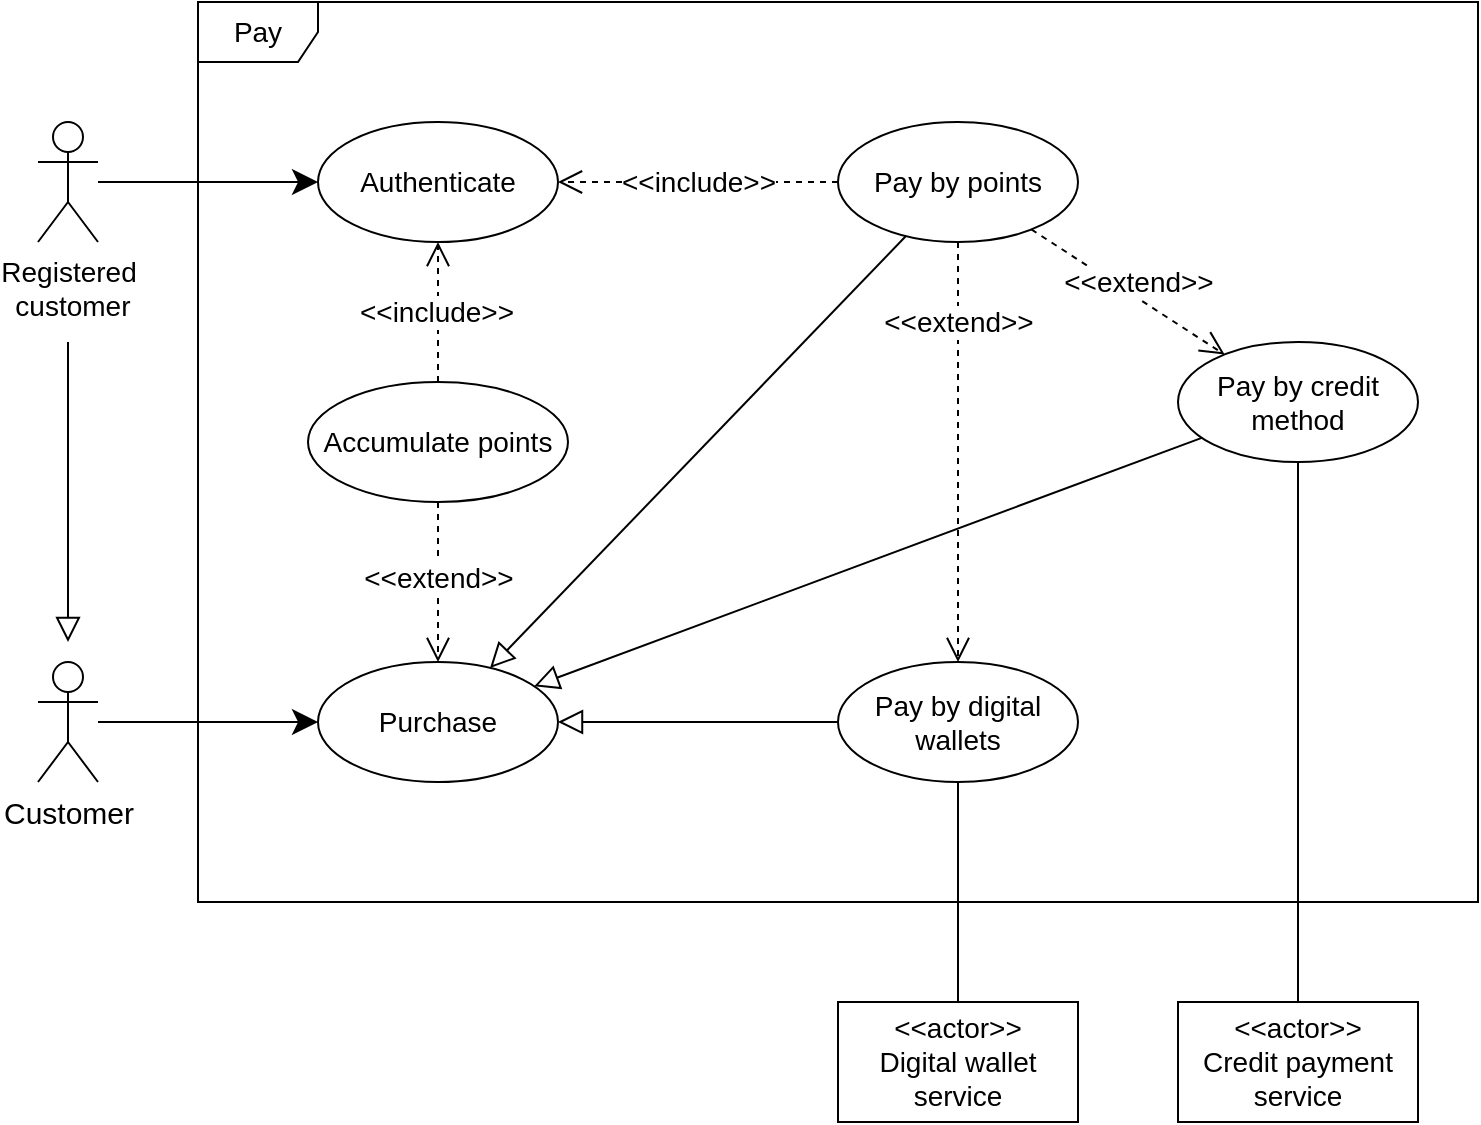 <mxfile>
    <diagram id="euN2Qpa1jMs72AbPiXc1" name="Page-1">
        <mxGraphModel dx="1088" dy="512" grid="1" gridSize="10" guides="1" tooltips="1" connect="1" arrows="1" fold="1" page="1" pageScale="1" pageWidth="850" pageHeight="1100" math="0" shadow="0">
            <root>
                <mxCell id="0"/>
                <mxCell id="1" parent="0"/>
                <mxCell id="77" value="Pay" style="shape=umlFrame;whiteSpace=wrap;html=1;rounded=0;sketch=0;fontSize=14;" parent="1" vertex="1">
                    <mxGeometry x="120" y="300" width="640" height="450" as="geometry"/>
                </mxCell>
                <mxCell id="6" value="&lt;font style=&quot;font-size: 15px&quot;&gt;Customer&lt;/font&gt;" style="shape=umlActor;verticalLabelPosition=bottom;verticalAlign=top;html=1;outlineConnect=0;rounded=0;sketch=0;fontSize=14;" parent="1" vertex="1">
                    <mxGeometry x="40" y="630" width="30" height="60" as="geometry"/>
                </mxCell>
                <mxCell id="68" value="Registered&lt;br style=&quot;font-size: 14px;&quot;&gt;&amp;nbsp;customer" style="shape=umlActor;verticalLabelPosition=bottom;verticalAlign=top;html=1;outlineConnect=0;rounded=0;sketch=0;fontSize=14;" parent="1" vertex="1">
                    <mxGeometry x="40" y="360" width="30" height="60" as="geometry"/>
                </mxCell>
                <mxCell id="31" value="" style="rounded=0;orthogonalLoop=1;jettySize=auto;html=1;endArrow=classic;endFill=1;endSize=10;fontSize=14;" parent="1" source="68" target="30" edge="1">
                    <mxGeometry relative="1" as="geometry"/>
                </mxCell>
                <mxCell id="69" value="" style="endArrow=none;html=1;startArrow=block;startFill=0;endSize=10;startSize=10;sourcePerimeterSpacing=10;targetPerimeterSpacing=50;fontSize=14;" parent="1" source="6" target="68" edge="1">
                    <mxGeometry width="50" height="50" relative="1" as="geometry">
                        <mxPoint x="60" y="550" as="sourcePoint"/>
                        <mxPoint x="55" y="530" as="targetPoint"/>
                    </mxGeometry>
                </mxCell>
                <mxCell id="30" value="Authenticate" style="ellipse;whiteSpace=wrap;html=1;rounded=0;fontSize=14;sketch=0;" parent="1" vertex="1">
                    <mxGeometry x="180" y="360" width="120" height="60" as="geometry"/>
                </mxCell>
                <mxCell id="66" value="&amp;lt;&amp;lt;include&amp;gt;&amp;gt;" style="edgeStyle=none;rounded=0;orthogonalLoop=1;jettySize=auto;html=1;dashed=1;startArrow=none;startFill=0;endArrow=open;endFill=0;endSize=10;fontSize=14;" parent="1" source="65" target="30" edge="1">
                    <mxGeometry x="0.008" y="1" relative="1" as="geometry">
                        <mxPoint as="offset"/>
                    </mxGeometry>
                </mxCell>
                <mxCell id="65" value="Accumulate points" style="ellipse;whiteSpace=wrap;html=1;rounded=0;fontSize=14;sketch=0;" parent="1" vertex="1">
                    <mxGeometry x="175" y="490" width="130" height="60" as="geometry"/>
                </mxCell>
                <mxCell id="78" value="" style="edgeStyle=none;rounded=0;orthogonalLoop=1;jettySize=auto;html=1;startArrow=none;startFill=0;endArrow=classic;endFill=1;endSize=10;fontSize=14;" parent="1" source="6" target="73" edge="1">
                    <mxGeometry relative="1" as="geometry"/>
                </mxCell>
                <mxCell id="73" value="Purchase" style="ellipse;whiteSpace=wrap;html=1;rounded=0;verticalAlign=middle;sketch=0;fontSize=14;" parent="1" vertex="1">
                    <mxGeometry x="180" y="630" width="120" height="60" as="geometry"/>
                </mxCell>
                <mxCell id="103" style="rounded=1;sketch=0;orthogonalLoop=1;jettySize=auto;html=1;endArrow=block;endFill=0;startSize=10;endSize=10;jumpStyle=arc;jumpSize=8;" parent="1" source="75" target="73" edge="1">
                    <mxGeometry relative="1" as="geometry"/>
                </mxCell>
                <mxCell id="75" value="Pay by credit method" style="ellipse;whiteSpace=wrap;html=1;rounded=0;fontSize=14;sketch=0;" parent="1" vertex="1">
                    <mxGeometry x="610" y="470" width="120" height="60" as="geometry"/>
                </mxCell>
                <mxCell id="104" style="edgeStyle=none;rounded=1;sketch=0;orthogonalLoop=1;jettySize=auto;html=1;endArrow=block;endFill=0;startSize=10;endSize=10;" parent="1" source="76" target="73" edge="1">
                    <mxGeometry relative="1" as="geometry"/>
                </mxCell>
                <mxCell id="76" value="Pay by digital wallets" style="ellipse;whiteSpace=wrap;html=1;rounded=0;fontSize=14;sketch=0;" parent="1" vertex="1">
                    <mxGeometry x="440" y="630" width="120" height="60" as="geometry"/>
                </mxCell>
                <mxCell id="101" value="&amp;lt;&amp;lt;include&amp;gt;&amp;gt;" style="rounded=0;orthogonalLoop=1;jettySize=auto;html=1;endArrow=open;endFill=0;dashed=1;endSize=10;fontSize=14;" parent="1" source="93" target="30" edge="1">
                    <mxGeometry relative="1" as="geometry"/>
                </mxCell>
                <mxCell id="102" style="rounded=1;sketch=0;orthogonalLoop=1;jettySize=auto;html=1;endArrow=block;endFill=0;endSize=10;startSize=10;" parent="1" source="93" target="73" edge="1">
                    <mxGeometry relative="1" as="geometry"/>
                </mxCell>
                <mxCell id="105" style="edgeStyle=none;rounded=1;sketch=0;orthogonalLoop=1;jettySize=auto;html=1;endArrow=open;endFill=0;startSize=10;endSize=10;dashed=1;" parent="1" source="93" target="76" edge="1">
                    <mxGeometry relative="1" as="geometry"/>
                </mxCell>
                <mxCell id="109" value="&lt;span style=&quot;font-size: 14px&quot;&gt;&amp;lt;&amp;lt;extend&amp;gt;&amp;gt;&lt;/span&gt;" style="edgeLabel;html=1;align=center;verticalAlign=middle;resizable=0;points=[];" parent="105" vertex="1" connectable="0">
                    <mxGeometry x="0.609" y="1" relative="1" as="geometry">
                        <mxPoint x="-1" y="-129" as="offset"/>
                    </mxGeometry>
                </mxCell>
                <mxCell id="106" style="edgeStyle=none;rounded=1;sketch=0;orthogonalLoop=1;jettySize=auto;html=1;dashed=1;endArrow=open;endFill=0;startSize=10;endSize=10;" parent="1" source="93" target="75" edge="1">
                    <mxGeometry relative="1" as="geometry"/>
                </mxCell>
                <mxCell id="108" value="&lt;span style=&quot;font-size: 14px&quot;&gt;&amp;lt;&amp;lt;extend&amp;gt;&amp;gt;&lt;/span&gt;" style="edgeLabel;html=1;align=center;verticalAlign=middle;resizable=0;points=[];" parent="106" vertex="1" connectable="0">
                    <mxGeometry x="0.272" y="-4" relative="1" as="geometry">
                        <mxPoint x="-6" y="-17" as="offset"/>
                    </mxGeometry>
                </mxCell>
                <mxCell id="93" value="Pay by points" style="ellipse;whiteSpace=wrap;html=1;rounded=0;fontSize=14;sketch=0;" parent="1" vertex="1">
                    <mxGeometry x="440" y="360" width="120" height="60" as="geometry"/>
                </mxCell>
                <mxCell id="87" value="&amp;lt;&amp;lt;actor&amp;gt;&amp;gt;&lt;br style=&quot;font-size: 14px;&quot;&gt;Credit payment service" style="rounded=0;whiteSpace=wrap;html=1;fontSize=14;" parent="1" vertex="1">
                    <mxGeometry x="610" y="800" width="120" height="60" as="geometry"/>
                </mxCell>
                <mxCell id="95" value="" style="edgeStyle=none;rounded=0;orthogonalLoop=1;jettySize=auto;html=1;startArrow=none;startFill=0;endArrow=none;endFill=0;fontSize=14;" parent="1" source="75" target="87" edge="1">
                    <mxGeometry relative="1" as="geometry">
                        <mxPoint x="780" y="610" as="targetPoint"/>
                        <mxPoint x="530" y="610" as="sourcePoint"/>
                    </mxGeometry>
                </mxCell>
                <mxCell id="90" value="&amp;lt;&amp;lt;actor&amp;gt;&amp;gt;&lt;br style=&quot;font-size: 14px;&quot;&gt;Digital wallet service" style="rounded=0;whiteSpace=wrap;html=1;fontSize=14;" parent="1" vertex="1">
                    <mxGeometry x="440" y="800" width="120" height="60" as="geometry"/>
                </mxCell>
                <mxCell id="96" value="" style="edgeStyle=none;rounded=0;orthogonalLoop=1;jettySize=auto;html=1;startArrow=none;startFill=0;endArrow=none;endFill=0;fontSize=14;" parent="1" source="76" target="90" edge="1">
                    <mxGeometry relative="1" as="geometry">
                        <mxPoint x="780" y="720" as="targetPoint"/>
                        <mxPoint x="530" y="720" as="sourcePoint"/>
                    </mxGeometry>
                </mxCell>
                <mxCell id="100" value="&amp;lt;&amp;lt;extend&amp;gt;&amp;gt;" style="edgeStyle=none;rounded=0;orthogonalLoop=1;jettySize=auto;html=1;dashed=1;startArrow=none;startFill=0;endArrow=open;endFill=0;endSize=10;startSize=6;fontSize=14;" parent="1" source="65" target="73" edge="1">
                    <mxGeometry x="-0.023" relative="1" as="geometry">
                        <mxPoint y="-1" as="offset"/>
                        <mxPoint x="380" y="580" as="sourcePoint"/>
                        <mxPoint x="250" y="580" as="targetPoint"/>
                    </mxGeometry>
                </mxCell>
            </root>
        </mxGraphModel>
    </diagram>
</mxfile>